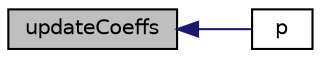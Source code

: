digraph "updateCoeffs"
{
  bgcolor="transparent";
  edge [fontname="Helvetica",fontsize="10",labelfontname="Helvetica",labelfontsize="10"];
  node [fontname="Helvetica",fontsize="10",shape=record];
  rankdir="LR";
  Node68 [label="updateCoeffs",height=0.2,width=0.4,color="black", fillcolor="grey75", style="filled", fontcolor="black"];
  Node68 -> Node69 [dir="back",color="midnightblue",fontsize="10",style="solid",fontname="Helvetica"];
  Node69 [label="p",height=0.2,width=0.4,color="black",URL="$a23049.html#a1a2d6114a64a29c1804685c69cb2f546",tooltip="Return reference to the static pressure to allow adjustment. "];
}
